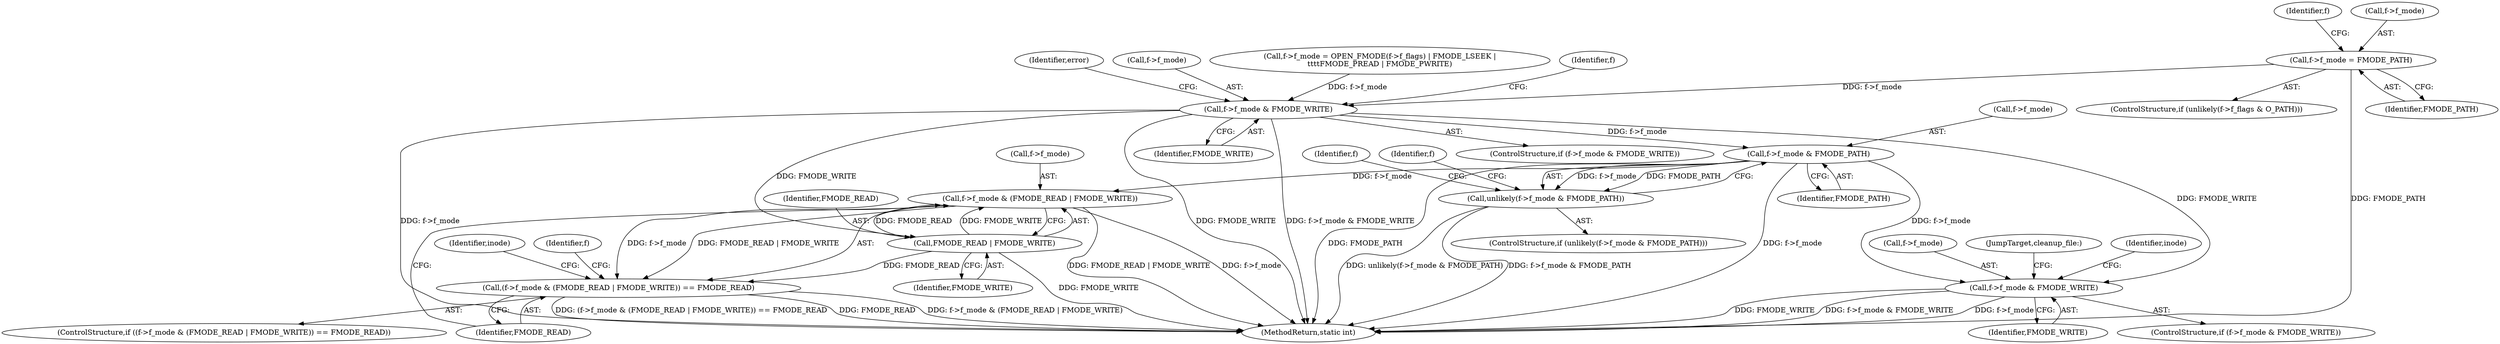 digraph "0_linux_eee5cc2702929fd41cce28058dc6d6717f723f87_9@pointer" {
"1000130" [label="(Call,f->f_mode = FMODE_PATH)"];
"1000154" [label="(Call,f->f_mode & FMODE_WRITE)"];
"1000194" [label="(Call,f->f_mode & FMODE_PATH)"];
"1000193" [label="(Call,unlikely(f->f_mode & FMODE_PATH))"];
"1000270" [label="(Call,f->f_mode & (FMODE_READ | FMODE_WRITE))"];
"1000269" [label="(Call,(f->f_mode & (FMODE_READ | FMODE_WRITE)) == FMODE_READ)"];
"1000314" [label="(Call,f->f_mode & FMODE_WRITE)"];
"1000274" [label="(Call,FMODE_READ | FMODE_WRITE)"];
"1000268" [label="(ControlStructure,if ((f->f_mode & (FMODE_READ | FMODE_WRITE)) == FMODE_READ))"];
"1000198" [label="(Identifier,FMODE_PATH)"];
"1000138" [label="(Identifier,f)"];
"1000274" [label="(Call,FMODE_READ | FMODE_WRITE)"];
"1000269" [label="(Call,(f->f_mode & (FMODE_READ | FMODE_WRITE)) == FMODE_READ)"];
"1000158" [label="(Identifier,FMODE_WRITE)"];
"1000161" [label="(Identifier,error)"];
"1000315" [label="(Call,f->f_mode)"];
"1000155" [label="(Call,f->f_mode)"];
"1000279" [label="(Identifier,inode)"];
"1000130" [label="(Call,f->f_mode = FMODE_PATH)"];
"1000194" [label="(Call,f->f_mode & FMODE_PATH)"];
"1000271" [label="(Call,f->f_mode)"];
"1000277" [label="(Identifier,FMODE_READ)"];
"1000109" [label="(Call,f->f_mode = OPEN_FMODE(f->f_flags) | FMODE_LSEEK |\n\t\t\t\tFMODE_PREAD | FMODE_PWRITE)"];
"1000192" [label="(ControlStructure,if (unlikely(f->f_mode & FMODE_PATH)))"];
"1000275" [label="(Identifier,FMODE_READ)"];
"1000314" [label="(Call,f->f_mode & FMODE_WRITE)"];
"1000154" [label="(Call,f->f_mode & FMODE_WRITE)"];
"1000364" [label="(MethodReturn,static int)"];
"1000134" [label="(Identifier,FMODE_PATH)"];
"1000131" [label="(Call,f->f_mode)"];
"1000318" [label="(Identifier,FMODE_WRITE)"];
"1000210" [label="(Identifier,f)"];
"1000282" [label="(Identifier,f)"];
"1000270" [label="(Call,f->f_mode & (FMODE_READ | FMODE_WRITE))"];
"1000182" [label="(Identifier,f)"];
"1000195" [label="(Call,f->f_mode)"];
"1000153" [label="(ControlStructure,if (f->f_mode & FMODE_WRITE))"];
"1000313" [label="(ControlStructure,if (f->f_mode & FMODE_WRITE))"];
"1000337" [label="(JumpTarget,cleanup_file:)"];
"1000193" [label="(Call,unlikely(f->f_mode & FMODE_PATH))"];
"1000321" [label="(Identifier,inode)"];
"1000276" [label="(Identifier,FMODE_WRITE)"];
"1000123" [label="(ControlStructure,if (unlikely(f->f_flags & O_PATH)))"];
"1000202" [label="(Identifier,f)"];
"1000130" -> "1000123"  [label="AST: "];
"1000130" -> "1000134"  [label="CFG: "];
"1000131" -> "1000130"  [label="AST: "];
"1000134" -> "1000130"  [label="AST: "];
"1000138" -> "1000130"  [label="CFG: "];
"1000130" -> "1000364"  [label="DDG: FMODE_PATH"];
"1000130" -> "1000154"  [label="DDG: f->f_mode"];
"1000154" -> "1000153"  [label="AST: "];
"1000154" -> "1000158"  [label="CFG: "];
"1000155" -> "1000154"  [label="AST: "];
"1000158" -> "1000154"  [label="AST: "];
"1000161" -> "1000154"  [label="CFG: "];
"1000182" -> "1000154"  [label="CFG: "];
"1000154" -> "1000364"  [label="DDG: f->f_mode"];
"1000154" -> "1000364"  [label="DDG: FMODE_WRITE"];
"1000154" -> "1000364"  [label="DDG: f->f_mode & FMODE_WRITE"];
"1000109" -> "1000154"  [label="DDG: f->f_mode"];
"1000154" -> "1000194"  [label="DDG: f->f_mode"];
"1000154" -> "1000274"  [label="DDG: FMODE_WRITE"];
"1000154" -> "1000314"  [label="DDG: FMODE_WRITE"];
"1000194" -> "1000193"  [label="AST: "];
"1000194" -> "1000198"  [label="CFG: "];
"1000195" -> "1000194"  [label="AST: "];
"1000198" -> "1000194"  [label="AST: "];
"1000193" -> "1000194"  [label="CFG: "];
"1000194" -> "1000364"  [label="DDG: f->f_mode"];
"1000194" -> "1000364"  [label="DDG: FMODE_PATH"];
"1000194" -> "1000193"  [label="DDG: f->f_mode"];
"1000194" -> "1000193"  [label="DDG: FMODE_PATH"];
"1000194" -> "1000270"  [label="DDG: f->f_mode"];
"1000194" -> "1000314"  [label="DDG: f->f_mode"];
"1000193" -> "1000192"  [label="AST: "];
"1000202" -> "1000193"  [label="CFG: "];
"1000210" -> "1000193"  [label="CFG: "];
"1000193" -> "1000364"  [label="DDG: f->f_mode & FMODE_PATH"];
"1000193" -> "1000364"  [label="DDG: unlikely(f->f_mode & FMODE_PATH)"];
"1000270" -> "1000269"  [label="AST: "];
"1000270" -> "1000274"  [label="CFG: "];
"1000271" -> "1000270"  [label="AST: "];
"1000274" -> "1000270"  [label="AST: "];
"1000277" -> "1000270"  [label="CFG: "];
"1000270" -> "1000364"  [label="DDG: FMODE_READ | FMODE_WRITE"];
"1000270" -> "1000364"  [label="DDG: f->f_mode"];
"1000270" -> "1000269"  [label="DDG: f->f_mode"];
"1000270" -> "1000269"  [label="DDG: FMODE_READ | FMODE_WRITE"];
"1000274" -> "1000270"  [label="DDG: FMODE_READ"];
"1000274" -> "1000270"  [label="DDG: FMODE_WRITE"];
"1000269" -> "1000268"  [label="AST: "];
"1000269" -> "1000277"  [label="CFG: "];
"1000277" -> "1000269"  [label="AST: "];
"1000279" -> "1000269"  [label="CFG: "];
"1000282" -> "1000269"  [label="CFG: "];
"1000269" -> "1000364"  [label="DDG: (f->f_mode & (FMODE_READ | FMODE_WRITE)) == FMODE_READ"];
"1000269" -> "1000364"  [label="DDG: FMODE_READ"];
"1000269" -> "1000364"  [label="DDG: f->f_mode & (FMODE_READ | FMODE_WRITE)"];
"1000274" -> "1000269"  [label="DDG: FMODE_READ"];
"1000314" -> "1000313"  [label="AST: "];
"1000314" -> "1000318"  [label="CFG: "];
"1000315" -> "1000314"  [label="AST: "];
"1000318" -> "1000314"  [label="AST: "];
"1000321" -> "1000314"  [label="CFG: "];
"1000337" -> "1000314"  [label="CFG: "];
"1000314" -> "1000364"  [label="DDG: f->f_mode"];
"1000314" -> "1000364"  [label="DDG: FMODE_WRITE"];
"1000314" -> "1000364"  [label="DDG: f->f_mode & FMODE_WRITE"];
"1000274" -> "1000276"  [label="CFG: "];
"1000275" -> "1000274"  [label="AST: "];
"1000276" -> "1000274"  [label="AST: "];
"1000274" -> "1000364"  [label="DDG: FMODE_WRITE"];
}
